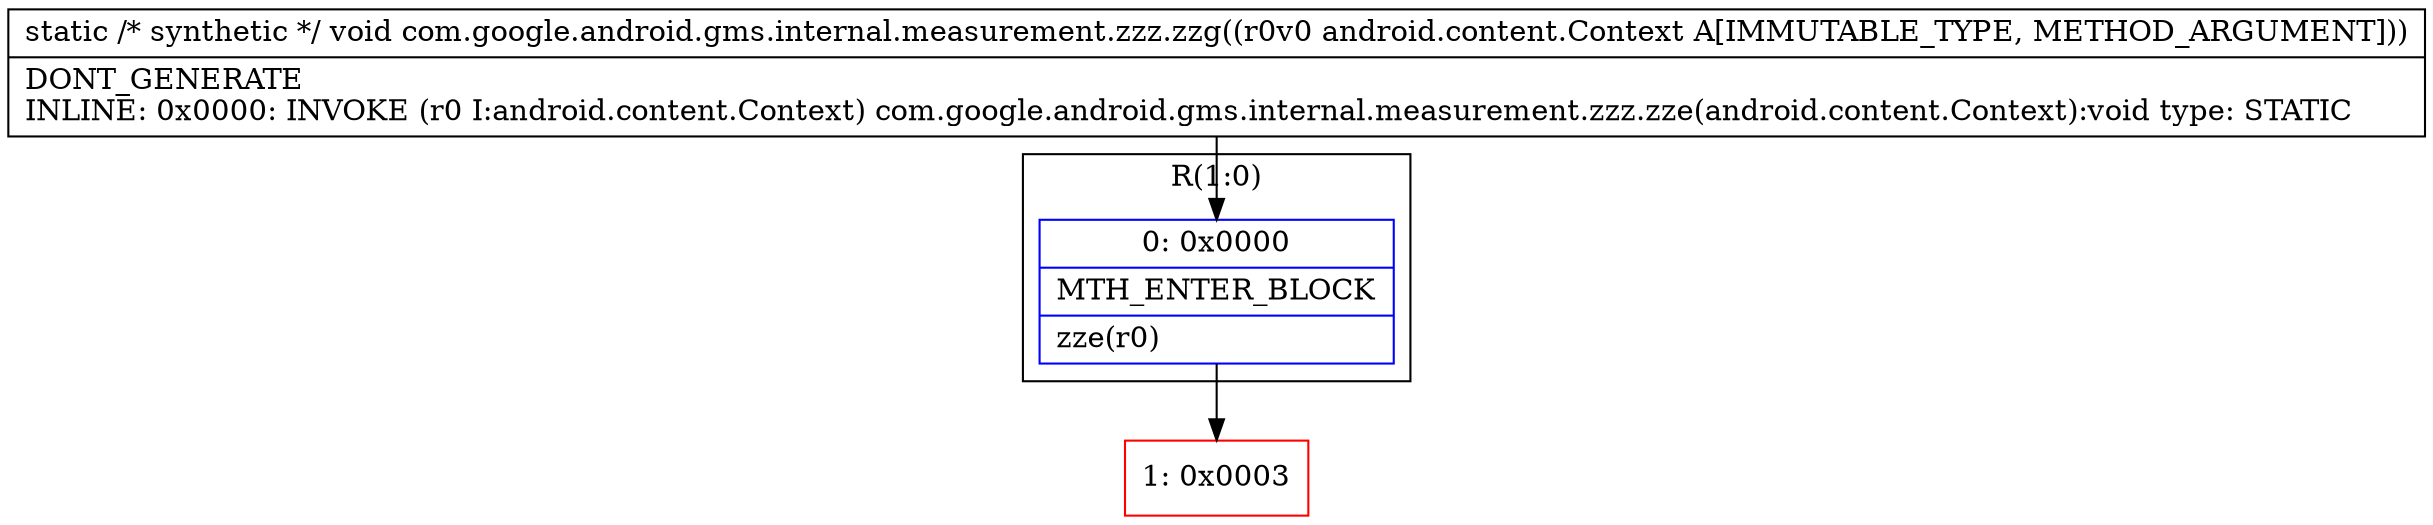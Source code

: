 digraph "CFG forcom.google.android.gms.internal.measurement.zzz.zzg(Landroid\/content\/Context;)V" {
subgraph cluster_Region_1063263814 {
label = "R(1:0)";
node [shape=record,color=blue];
Node_0 [shape=record,label="{0\:\ 0x0000|MTH_ENTER_BLOCK\l|zze(r0)\l}"];
}
Node_1 [shape=record,color=red,label="{1\:\ 0x0003}"];
MethodNode[shape=record,label="{static \/* synthetic *\/ void com.google.android.gms.internal.measurement.zzz.zzg((r0v0 android.content.Context A[IMMUTABLE_TYPE, METHOD_ARGUMENT]))  | DONT_GENERATE\lINLINE: 0x0000: INVOKE  (r0 I:android.content.Context) com.google.android.gms.internal.measurement.zzz.zze(android.content.Context):void type: STATIC\l}"];
MethodNode -> Node_0;
Node_0 -> Node_1;
}

